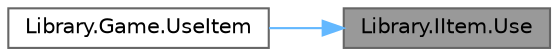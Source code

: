 digraph "Library.IItem.Use"
{
 // INTERACTIVE_SVG=YES
 // LATEX_PDF_SIZE
  bgcolor="transparent";
  edge [fontname=Helvetica,fontsize=10,labelfontname=Helvetica,labelfontsize=10];
  node [fontname=Helvetica,fontsize=10,shape=box,height=0.2,width=0.4];
  rankdir="RL";
  Node1 [id="Node000001",label="Library.IItem.Use",height=0.2,width=0.4,color="gray40", fillcolor="grey60", style="filled", fontcolor="black",tooltip="Utiliza el item sobre un pokemon."];
  Node1 -> Node2 [id="edge1_Node000001_Node000002",dir="back",color="steelblue1",style="solid",tooltip=" "];
  Node2 [id="Node000002",label="Library.Game.UseItem",height=0.2,width=0.4,color="grey40", fillcolor="white", style="filled",URL="$classLibrary_1_1Game.html#a35db53b070d4c81bbc40b9a10ffdeede",tooltip="Permite que un jugador use un item en un Pokemon específico de su equipo, verificando la validez del ..."];
}
